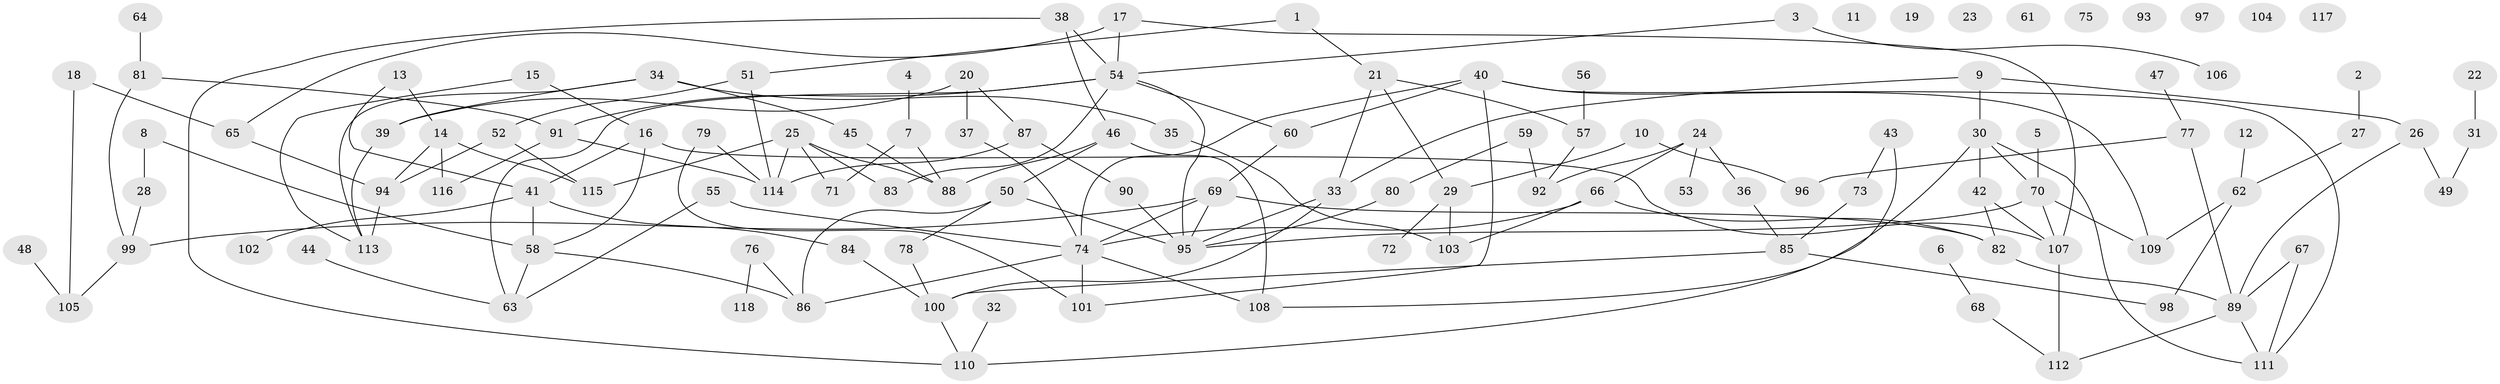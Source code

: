 // Generated by graph-tools (version 1.1) at 2025/12/03/09/25 04:12:59]
// undirected, 118 vertices, 160 edges
graph export_dot {
graph [start="1"]
  node [color=gray90,style=filled];
  1;
  2;
  3;
  4;
  5;
  6;
  7;
  8;
  9;
  10;
  11;
  12;
  13;
  14;
  15;
  16;
  17;
  18;
  19;
  20;
  21;
  22;
  23;
  24;
  25;
  26;
  27;
  28;
  29;
  30;
  31;
  32;
  33;
  34;
  35;
  36;
  37;
  38;
  39;
  40;
  41;
  42;
  43;
  44;
  45;
  46;
  47;
  48;
  49;
  50;
  51;
  52;
  53;
  54;
  55;
  56;
  57;
  58;
  59;
  60;
  61;
  62;
  63;
  64;
  65;
  66;
  67;
  68;
  69;
  70;
  71;
  72;
  73;
  74;
  75;
  76;
  77;
  78;
  79;
  80;
  81;
  82;
  83;
  84;
  85;
  86;
  87;
  88;
  89;
  90;
  91;
  92;
  93;
  94;
  95;
  96;
  97;
  98;
  99;
  100;
  101;
  102;
  103;
  104;
  105;
  106;
  107;
  108;
  109;
  110;
  111;
  112;
  113;
  114;
  115;
  116;
  117;
  118;
  1 -- 21;
  1 -- 51;
  2 -- 27;
  3 -- 54;
  3 -- 106;
  4 -- 7;
  5 -- 70;
  6 -- 68;
  7 -- 71;
  7 -- 88;
  8 -- 28;
  8 -- 58;
  9 -- 26;
  9 -- 30;
  9 -- 33;
  10 -- 29;
  10 -- 96;
  12 -- 62;
  13 -- 14;
  13 -- 41;
  14 -- 94;
  14 -- 115;
  14 -- 116;
  15 -- 16;
  15 -- 113;
  16 -- 41;
  16 -- 58;
  16 -- 107;
  17 -- 54;
  17 -- 65;
  17 -- 107;
  18 -- 65;
  18 -- 105;
  20 -- 37;
  20 -- 39;
  20 -- 87;
  21 -- 29;
  21 -- 33;
  21 -- 57;
  22 -- 31;
  24 -- 36;
  24 -- 53;
  24 -- 66;
  24 -- 92;
  25 -- 71;
  25 -- 83;
  25 -- 88;
  25 -- 114;
  25 -- 115;
  26 -- 49;
  26 -- 89;
  27 -- 62;
  28 -- 99;
  29 -- 72;
  29 -- 103;
  30 -- 42;
  30 -- 70;
  30 -- 108;
  30 -- 111;
  31 -- 49;
  32 -- 110;
  33 -- 95;
  33 -- 100;
  34 -- 35;
  34 -- 39;
  34 -- 45;
  34 -- 113;
  35 -- 103;
  36 -- 85;
  37 -- 74;
  38 -- 46;
  38 -- 54;
  38 -- 110;
  39 -- 113;
  40 -- 60;
  40 -- 74;
  40 -- 101;
  40 -- 109;
  40 -- 111;
  41 -- 58;
  41 -- 84;
  41 -- 102;
  42 -- 82;
  42 -- 107;
  43 -- 73;
  43 -- 110;
  44 -- 63;
  45 -- 88;
  46 -- 50;
  46 -- 88;
  46 -- 108;
  47 -- 77;
  48 -- 105;
  50 -- 78;
  50 -- 86;
  50 -- 95;
  51 -- 52;
  51 -- 114;
  52 -- 94;
  52 -- 115;
  54 -- 60;
  54 -- 63;
  54 -- 83;
  54 -- 91;
  54 -- 95;
  55 -- 63;
  55 -- 74;
  56 -- 57;
  57 -- 92;
  58 -- 63;
  58 -- 86;
  59 -- 80;
  59 -- 92;
  60 -- 69;
  62 -- 98;
  62 -- 109;
  64 -- 81;
  65 -- 94;
  66 -- 74;
  66 -- 82;
  66 -- 103;
  67 -- 89;
  67 -- 111;
  68 -- 112;
  69 -- 74;
  69 -- 82;
  69 -- 95;
  69 -- 99;
  70 -- 95;
  70 -- 107;
  70 -- 109;
  73 -- 85;
  74 -- 86;
  74 -- 101;
  74 -- 108;
  76 -- 86;
  76 -- 118;
  77 -- 89;
  77 -- 96;
  78 -- 100;
  79 -- 101;
  79 -- 114;
  80 -- 95;
  81 -- 91;
  81 -- 99;
  82 -- 89;
  84 -- 100;
  85 -- 98;
  85 -- 100;
  87 -- 90;
  87 -- 114;
  89 -- 111;
  89 -- 112;
  90 -- 95;
  91 -- 114;
  91 -- 116;
  94 -- 113;
  99 -- 105;
  100 -- 110;
  107 -- 112;
}
